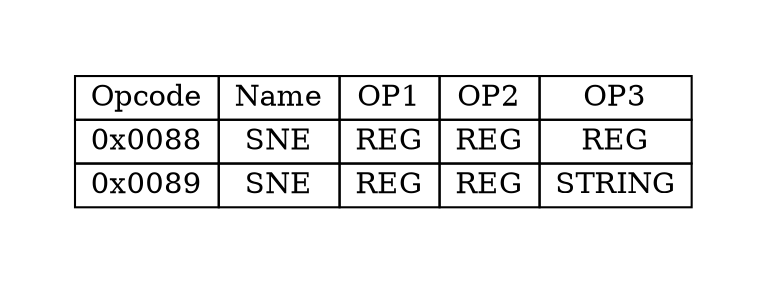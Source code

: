digraph{
graph [pad="0.5", nodesep="0.5", ranksep="2" ]
node[shape=plain]
Foo [label=<
<table border="0" cellborder="1" cellspacing="0">
<tr><td> Opcode </td> <td> Name </td> <td> OP1 </td><td> OP2 </td><td> OP3 </td> </tr>
<tr><td> 0x0088 </td><td> SNE </td><td> REG </td><td> REG </td><td> REG </td> </tr>
<tr><td> 0x0089 </td><td> SNE </td><td> REG </td><td> REG </td><td> STRING </td> </tr>
</table>>];
}
